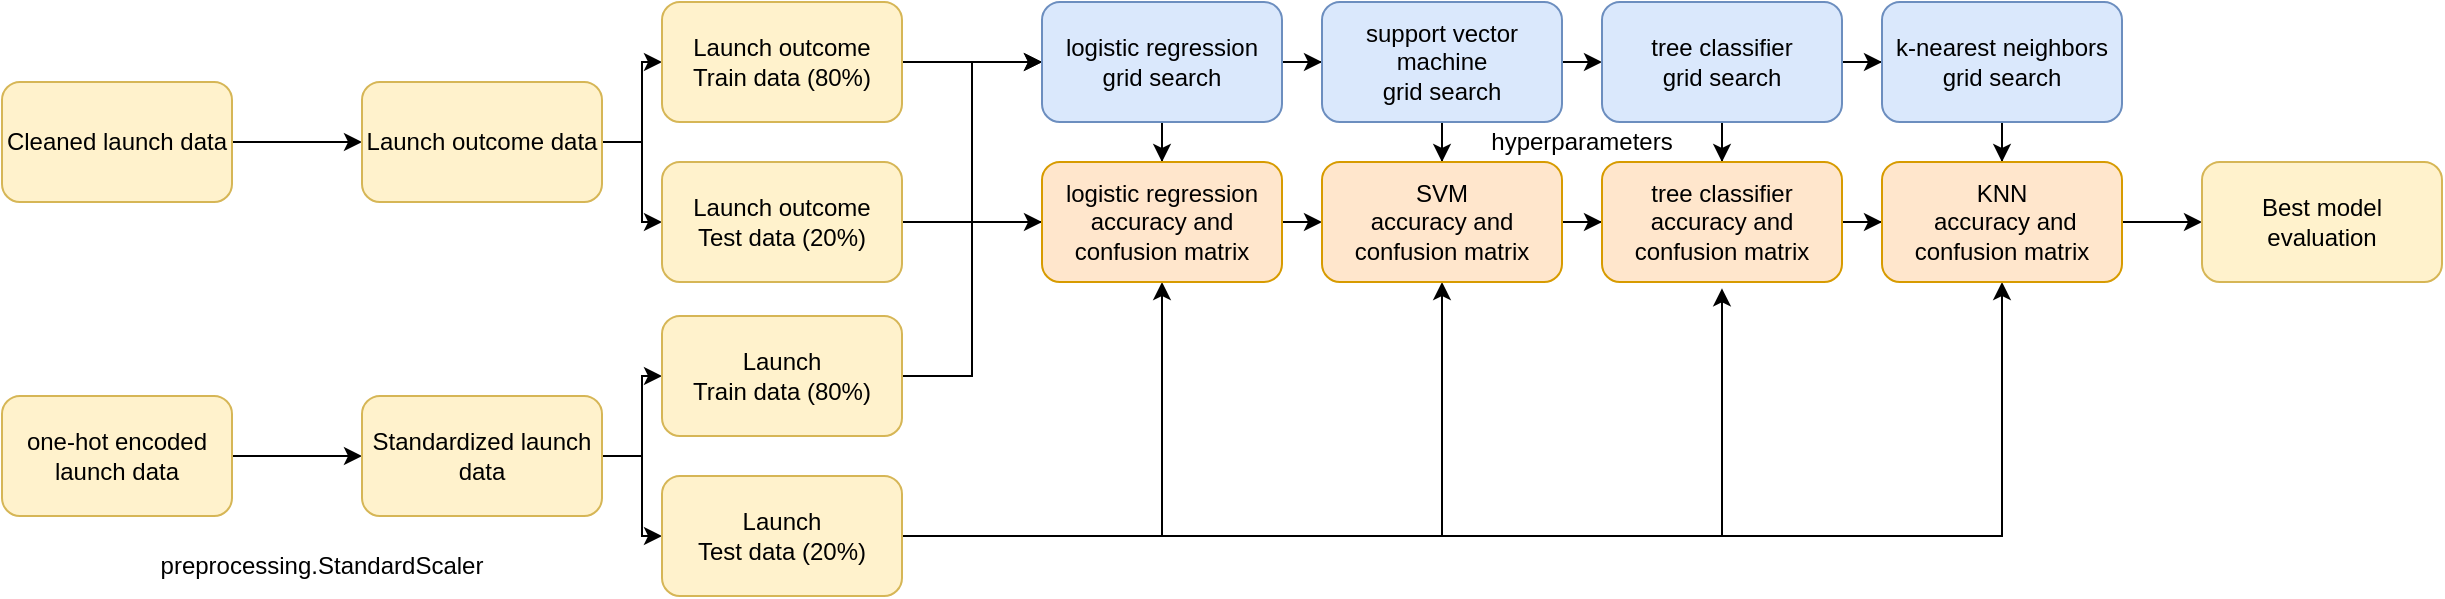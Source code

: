 <mxfile version="17.1.3" type="github">
  <diagram id="3vLFVgyNX8Y4uASgeekX" name="Page-1">
    <mxGraphModel dx="1141" dy="660" grid="1" gridSize="10" guides="1" tooltips="1" connect="1" arrows="1" fold="1" page="1" pageScale="1" pageWidth="1169" pageHeight="827" math="0" shadow="0">
      <root>
        <mxCell id="0" />
        <mxCell id="1" parent="0" />
        <mxCell id="tv3xT4arLayR7rmYvfi7-3" style="edgeStyle=orthogonalEdgeStyle;rounded=0;orthogonalLoop=1;jettySize=auto;html=1;entryX=0;entryY=0.5;entryDx=0;entryDy=0;exitX=1;exitY=0.5;exitDx=0;exitDy=0;" edge="1" parent="1" source="tv3xT4arLayR7rmYvfi7-5" target="tv3xT4arLayR7rmYvfi7-2">
          <mxGeometry relative="1" as="geometry" />
        </mxCell>
        <mxCell id="tv3xT4arLayR7rmYvfi7-15" style="edgeStyle=orthogonalEdgeStyle;rounded=0;orthogonalLoop=1;jettySize=auto;html=1;entryX=0;entryY=0.5;entryDx=0;entryDy=0;" edge="1" parent="1" source="tv3xT4arLayR7rmYvfi7-1" target="tv3xT4arLayR7rmYvfi7-10">
          <mxGeometry relative="1" as="geometry" />
        </mxCell>
        <mxCell id="tv3xT4arLayR7rmYvfi7-1" value="Cleaned launch data" style="whiteSpace=wrap;html=1;rounded=1;fillColor=#fff2cc;strokeColor=#d6b656;" vertex="1" parent="1">
          <mxGeometry x="120" y="80" width="115" height="60" as="geometry" />
        </mxCell>
        <mxCell id="tv3xT4arLayR7rmYvfi7-8" style="edgeStyle=orthogonalEdgeStyle;rounded=0;orthogonalLoop=1;jettySize=auto;html=1;entryX=0;entryY=0.5;entryDx=0;entryDy=0;" edge="1" parent="1" source="tv3xT4arLayR7rmYvfi7-2" target="tv3xT4arLayR7rmYvfi7-6">
          <mxGeometry relative="1" as="geometry" />
        </mxCell>
        <mxCell id="tv3xT4arLayR7rmYvfi7-9" style="edgeStyle=orthogonalEdgeStyle;rounded=0;orthogonalLoop=1;jettySize=auto;html=1;entryX=0;entryY=0.5;entryDx=0;entryDy=0;" edge="1" parent="1" source="tv3xT4arLayR7rmYvfi7-2" target="tv3xT4arLayR7rmYvfi7-7">
          <mxGeometry relative="1" as="geometry" />
        </mxCell>
        <mxCell id="tv3xT4arLayR7rmYvfi7-2" value="Standardized launch data" style="whiteSpace=wrap;html=1;rounded=1;fillColor=#fff2cc;strokeColor=#d6b656;" vertex="1" parent="1">
          <mxGeometry x="300" y="237" width="120" height="60" as="geometry" />
        </mxCell>
        <mxCell id="tv3xT4arLayR7rmYvfi7-4" value="preprocessing.StandardScaler" style="text;html=1;strokeColor=none;fillColor=none;align=center;verticalAlign=middle;whiteSpace=wrap;rounded=0;" vertex="1" parent="1">
          <mxGeometry x="190" y="307" width="180" height="30" as="geometry" />
        </mxCell>
        <mxCell id="tv3xT4arLayR7rmYvfi7-5" value="one-hot encoded launch data" style="whiteSpace=wrap;html=1;rounded=1;fillColor=#fff2cc;strokeColor=#d6b656;" vertex="1" parent="1">
          <mxGeometry x="120" y="237" width="115" height="60" as="geometry" />
        </mxCell>
        <mxCell id="tv3xT4arLayR7rmYvfi7-19" style="edgeStyle=orthogonalEdgeStyle;rounded=0;orthogonalLoop=1;jettySize=auto;html=1;entryX=0;entryY=0.5;entryDx=0;entryDy=0;" edge="1" parent="1" source="tv3xT4arLayR7rmYvfi7-6" target="tv3xT4arLayR7rmYvfi7-16">
          <mxGeometry relative="1" as="geometry" />
        </mxCell>
        <mxCell id="tv3xT4arLayR7rmYvfi7-6" value="Launch&lt;br&gt;Train data (80%)" style="whiteSpace=wrap;html=1;rounded=1;fillColor=#fff2cc;strokeColor=#d6b656;" vertex="1" parent="1">
          <mxGeometry x="450" y="197" width="120" height="60" as="geometry" />
        </mxCell>
        <mxCell id="tv3xT4arLayR7rmYvfi7-22" style="edgeStyle=orthogonalEdgeStyle;rounded=0;orthogonalLoop=1;jettySize=auto;html=1;entryX=0.5;entryY=1;entryDx=0;entryDy=0;" edge="1" parent="1" source="tv3xT4arLayR7rmYvfi7-7" target="tv3xT4arLayR7rmYvfi7-17">
          <mxGeometry relative="1" as="geometry" />
        </mxCell>
        <mxCell id="tv3xT4arLayR7rmYvfi7-27" style="edgeStyle=orthogonalEdgeStyle;rounded=0;orthogonalLoop=1;jettySize=auto;html=1;entryX=0.5;entryY=1;entryDx=0;entryDy=0;" edge="1" parent="1" source="tv3xT4arLayR7rmYvfi7-7" target="tv3xT4arLayR7rmYvfi7-24">
          <mxGeometry relative="1" as="geometry" />
        </mxCell>
        <mxCell id="tv3xT4arLayR7rmYvfi7-35" style="edgeStyle=orthogonalEdgeStyle;rounded=0;orthogonalLoop=1;jettySize=auto;html=1;entryX=0.5;entryY=1.053;entryDx=0;entryDy=0;entryPerimeter=0;" edge="1" parent="1" source="tv3xT4arLayR7rmYvfi7-7" target="tv3xT4arLayR7rmYvfi7-32">
          <mxGeometry relative="1" as="geometry" />
        </mxCell>
        <mxCell id="tv3xT4arLayR7rmYvfi7-40" style="edgeStyle=orthogonalEdgeStyle;rounded=0;orthogonalLoop=1;jettySize=auto;html=1;" edge="1" parent="1" source="tv3xT4arLayR7rmYvfi7-7" target="tv3xT4arLayR7rmYvfi7-37">
          <mxGeometry relative="1" as="geometry" />
        </mxCell>
        <mxCell id="tv3xT4arLayR7rmYvfi7-7" value="Launch&lt;br&gt;Test data (20%)" style="whiteSpace=wrap;html=1;rounded=1;fillColor=#fff2cc;strokeColor=#d6b656;" vertex="1" parent="1">
          <mxGeometry x="450" y="277" width="120" height="60" as="geometry" />
        </mxCell>
        <mxCell id="tv3xT4arLayR7rmYvfi7-13" style="edgeStyle=orthogonalEdgeStyle;rounded=0;orthogonalLoop=1;jettySize=auto;html=1;entryX=0;entryY=0.5;entryDx=0;entryDy=0;" edge="1" parent="1" source="tv3xT4arLayR7rmYvfi7-10" target="tv3xT4arLayR7rmYvfi7-11">
          <mxGeometry relative="1" as="geometry" />
        </mxCell>
        <mxCell id="tv3xT4arLayR7rmYvfi7-14" style="edgeStyle=orthogonalEdgeStyle;rounded=0;orthogonalLoop=1;jettySize=auto;html=1;" edge="1" parent="1" source="tv3xT4arLayR7rmYvfi7-10" target="tv3xT4arLayR7rmYvfi7-12">
          <mxGeometry relative="1" as="geometry" />
        </mxCell>
        <mxCell id="tv3xT4arLayR7rmYvfi7-10" value="Launch outcome data" style="whiteSpace=wrap;html=1;rounded=1;fillColor=#fff2cc;strokeColor=#d6b656;" vertex="1" parent="1">
          <mxGeometry x="300" y="80" width="120" height="60" as="geometry" />
        </mxCell>
        <mxCell id="tv3xT4arLayR7rmYvfi7-18" style="edgeStyle=orthogonalEdgeStyle;rounded=0;orthogonalLoop=1;jettySize=auto;html=1;entryX=0;entryY=0.5;entryDx=0;entryDy=0;" edge="1" parent="1" source="tv3xT4arLayR7rmYvfi7-11" target="tv3xT4arLayR7rmYvfi7-16">
          <mxGeometry relative="1" as="geometry" />
        </mxCell>
        <mxCell id="tv3xT4arLayR7rmYvfi7-25" style="edgeStyle=orthogonalEdgeStyle;rounded=0;orthogonalLoop=1;jettySize=auto;html=1;entryX=0;entryY=0.5;entryDx=0;entryDy=0;" edge="1" parent="1" source="tv3xT4arLayR7rmYvfi7-11" target="tv3xT4arLayR7rmYvfi7-23">
          <mxGeometry relative="1" as="geometry" />
        </mxCell>
        <mxCell id="tv3xT4arLayR7rmYvfi7-31" style="edgeStyle=orthogonalEdgeStyle;rounded=0;orthogonalLoop=1;jettySize=auto;html=1;" edge="1" parent="1" source="tv3xT4arLayR7rmYvfi7-11">
          <mxGeometry relative="1" as="geometry">
            <mxPoint x="920" y="70" as="targetPoint" />
          </mxGeometry>
        </mxCell>
        <mxCell id="tv3xT4arLayR7rmYvfi7-11" value="Launch outcome&lt;br&gt;Train data (80%)" style="whiteSpace=wrap;html=1;rounded=1;fillColor=#fff2cc;strokeColor=#d6b656;" vertex="1" parent="1">
          <mxGeometry x="450" y="40" width="120" height="60" as="geometry" />
        </mxCell>
        <mxCell id="tv3xT4arLayR7rmYvfi7-21" style="edgeStyle=orthogonalEdgeStyle;rounded=0;orthogonalLoop=1;jettySize=auto;html=1;entryX=0;entryY=0.5;entryDx=0;entryDy=0;" edge="1" parent="1" source="tv3xT4arLayR7rmYvfi7-12" target="tv3xT4arLayR7rmYvfi7-17">
          <mxGeometry relative="1" as="geometry" />
        </mxCell>
        <mxCell id="tv3xT4arLayR7rmYvfi7-26" style="edgeStyle=orthogonalEdgeStyle;rounded=0;orthogonalLoop=1;jettySize=auto;html=1;entryX=0;entryY=0.5;entryDx=0;entryDy=0;" edge="1" parent="1" source="tv3xT4arLayR7rmYvfi7-12" target="tv3xT4arLayR7rmYvfi7-24">
          <mxGeometry relative="1" as="geometry" />
        </mxCell>
        <mxCell id="tv3xT4arLayR7rmYvfi7-12" value="Launch outcome&lt;br&gt;Test data (20%)" style="whiteSpace=wrap;html=1;rounded=1;fillColor=#fff2cc;strokeColor=#d6b656;" vertex="1" parent="1">
          <mxGeometry x="450" y="120" width="120" height="60" as="geometry" />
        </mxCell>
        <mxCell id="tv3xT4arLayR7rmYvfi7-20" style="edgeStyle=orthogonalEdgeStyle;rounded=0;orthogonalLoop=1;jettySize=auto;html=1;entryX=0.5;entryY=0;entryDx=0;entryDy=0;" edge="1" parent="1" source="tv3xT4arLayR7rmYvfi7-16" target="tv3xT4arLayR7rmYvfi7-17">
          <mxGeometry relative="1" as="geometry" />
        </mxCell>
        <mxCell id="tv3xT4arLayR7rmYvfi7-16" value="logistic regression&lt;br&gt;grid search" style="whiteSpace=wrap;html=1;rounded=1;fillColor=#dae8fc;strokeColor=#6c8ebf;" vertex="1" parent="1">
          <mxGeometry x="640" y="40" width="120" height="60" as="geometry" />
        </mxCell>
        <mxCell id="tv3xT4arLayR7rmYvfi7-17" value="logistic regression&lt;br&gt;accuracy and confusion matrix" style="whiteSpace=wrap;html=1;rounded=1;fillColor=#ffe6cc;strokeColor=#d79b00;" vertex="1" parent="1">
          <mxGeometry x="640" y="120" width="120" height="60" as="geometry" />
        </mxCell>
        <mxCell id="tv3xT4arLayR7rmYvfi7-29" value="" style="edgeStyle=orthogonalEdgeStyle;rounded=0;orthogonalLoop=1;jettySize=auto;html=1;" edge="1" parent="1" source="tv3xT4arLayR7rmYvfi7-23" target="tv3xT4arLayR7rmYvfi7-24">
          <mxGeometry relative="1" as="geometry" />
        </mxCell>
        <mxCell id="tv3xT4arLayR7rmYvfi7-23" value="support vector machine&lt;br&gt;grid search" style="whiteSpace=wrap;html=1;rounded=1;fillColor=#dae8fc;strokeColor=#6c8ebf;" vertex="1" parent="1">
          <mxGeometry x="780" y="40" width="120" height="60" as="geometry" />
        </mxCell>
        <mxCell id="tv3xT4arLayR7rmYvfi7-34" value="" style="edgeStyle=orthogonalEdgeStyle;rounded=0;orthogonalLoop=1;jettySize=auto;html=1;" edge="1" parent="1" source="tv3xT4arLayR7rmYvfi7-24" target="tv3xT4arLayR7rmYvfi7-32">
          <mxGeometry relative="1" as="geometry" />
        </mxCell>
        <mxCell id="tv3xT4arLayR7rmYvfi7-24" value="SVM&lt;br&gt;accuracy and confusion matrix" style="whiteSpace=wrap;html=1;rounded=1;fillColor=#ffe6cc;strokeColor=#d79b00;" vertex="1" parent="1">
          <mxGeometry x="780" y="120" width="120" height="60" as="geometry" />
        </mxCell>
        <mxCell id="tv3xT4arLayR7rmYvfi7-33" value="" style="edgeStyle=orthogonalEdgeStyle;rounded=0;orthogonalLoop=1;jettySize=auto;html=1;" edge="1" parent="1" source="tv3xT4arLayR7rmYvfi7-30" target="tv3xT4arLayR7rmYvfi7-32">
          <mxGeometry relative="1" as="geometry" />
        </mxCell>
        <mxCell id="tv3xT4arLayR7rmYvfi7-39" value="" style="edgeStyle=orthogonalEdgeStyle;rounded=0;orthogonalLoop=1;jettySize=auto;html=1;" edge="1" parent="1" source="tv3xT4arLayR7rmYvfi7-30" target="tv3xT4arLayR7rmYvfi7-36">
          <mxGeometry relative="1" as="geometry" />
        </mxCell>
        <mxCell id="tv3xT4arLayR7rmYvfi7-30" value="tree classifier&lt;br&gt;grid search" style="whiteSpace=wrap;html=1;rounded=1;fillColor=#dae8fc;strokeColor=#6c8ebf;" vertex="1" parent="1">
          <mxGeometry x="920" y="40" width="120" height="60" as="geometry" />
        </mxCell>
        <mxCell id="tv3xT4arLayR7rmYvfi7-41" value="" style="edgeStyle=orthogonalEdgeStyle;rounded=0;orthogonalLoop=1;jettySize=auto;html=1;" edge="1" parent="1" source="tv3xT4arLayR7rmYvfi7-32" target="tv3xT4arLayR7rmYvfi7-37">
          <mxGeometry relative="1" as="geometry" />
        </mxCell>
        <mxCell id="tv3xT4arLayR7rmYvfi7-32" value="tree classifier accuracy and confusion matrix" style="whiteSpace=wrap;html=1;rounded=1;fillColor=#ffe6cc;strokeColor=#d79b00;" vertex="1" parent="1">
          <mxGeometry x="920" y="120" width="120" height="60" as="geometry" />
        </mxCell>
        <mxCell id="tv3xT4arLayR7rmYvfi7-38" value="" style="edgeStyle=orthogonalEdgeStyle;rounded=0;orthogonalLoop=1;jettySize=auto;html=1;" edge="1" parent="1" source="tv3xT4arLayR7rmYvfi7-36" target="tv3xT4arLayR7rmYvfi7-37">
          <mxGeometry relative="1" as="geometry" />
        </mxCell>
        <mxCell id="tv3xT4arLayR7rmYvfi7-36" value="k-nearest neighbors grid search" style="whiteSpace=wrap;html=1;rounded=1;fillColor=#dae8fc;strokeColor=#6c8ebf;" vertex="1" parent="1">
          <mxGeometry x="1060" y="40" width="120" height="60" as="geometry" />
        </mxCell>
        <mxCell id="tv3xT4arLayR7rmYvfi7-44" style="edgeStyle=orthogonalEdgeStyle;rounded=0;orthogonalLoop=1;jettySize=auto;html=1;entryX=0;entryY=0.5;entryDx=0;entryDy=0;" edge="1" parent="1" source="tv3xT4arLayR7rmYvfi7-37" target="tv3xT4arLayR7rmYvfi7-43">
          <mxGeometry relative="1" as="geometry" />
        </mxCell>
        <mxCell id="tv3xT4arLayR7rmYvfi7-37" value="KNN&lt;br&gt;&amp;nbsp;accuracy and confusion matrix" style="whiteSpace=wrap;html=1;rounded=1;fillColor=#ffe6cc;strokeColor=#d79b00;" vertex="1" parent="1">
          <mxGeometry x="1060" y="120" width="120" height="60" as="geometry" />
        </mxCell>
        <mxCell id="tv3xT4arLayR7rmYvfi7-42" value="hyperparameters" style="text;html=1;strokeColor=none;fillColor=none;align=center;verticalAlign=middle;whiteSpace=wrap;rounded=0;" vertex="1" parent="1">
          <mxGeometry x="880" y="95" width="60" height="30" as="geometry" />
        </mxCell>
        <mxCell id="tv3xT4arLayR7rmYvfi7-43" value="Best model evaluation" style="whiteSpace=wrap;html=1;rounded=1;fillColor=#fff2cc;strokeColor=#d6b656;" vertex="1" parent="1">
          <mxGeometry x="1220" y="120" width="120" height="60" as="geometry" />
        </mxCell>
      </root>
    </mxGraphModel>
  </diagram>
</mxfile>
